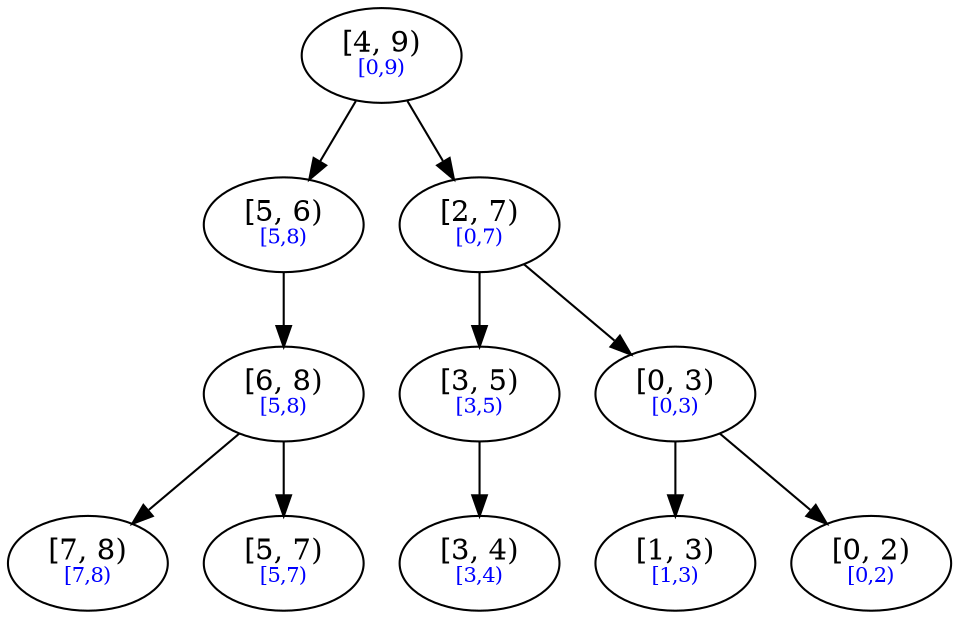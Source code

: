 digraph {
  ni49 [label="i49" pos="4.0,3.0!" label=<[4, 9)<br/><font point-size="10" color="blue">[0,9)</font>>]
  ni56 [label="i56" pos="8.0,2.0!" label=<[5, 6)<br/><font point-size="10" color="blue">[5,8)</font>>]
  ni68 [label="i68" pos="10.0,1.0!" label=<[6, 8)<br/><font point-size="10" color="blue">[5,8)</font>>]
  ni78 [label="i78" pos="11.0,0.0!" label=<[7, 8)<br/><font point-size="10" color="blue">[7,8)</font>>]
  ni57 [label="i57" pos="9.0,0.0!" label=<[5, 7)<br/><font point-size="10" color="blue">[5,7)</font>>]
  ni27 [label="i27" pos="0.0,2.0!" label=<[2, 7)<br/><font point-size="10" color="blue">[0,7)</font>>]
  ni35 [label="i35" pos="2.0,1.0!" label=<[3, 5)<br/><font point-size="10" color="blue">[3,5)</font>>]
  ni34 [label="i34" pos="1.0,0.0!" label=<[3, 4)<br/><font point-size="10" color="blue">[3,4)</font>>]
  ni03 [label="i03" pos="-2.0,1.0!" label=<[0, 3)<br/><font point-size="10" color="blue">[0,3)</font>>]
  ni13 [label="i13" pos="-1.0,0.0!" label=<[1, 3)<br/><font point-size="10" color="blue">[1,3)</font>>]
  ni02 [label="i02" pos="-3.0,0.0!" label=<[0, 2)<br/><font point-size="10" color="blue">[0,2)</font>>]
  ni49 -> ni56 
  ni56 -> ni68 
  ni68 -> ni78 
  ni68 -> ni57 
  ni49 -> ni27 
  ni27 -> ni35 
  ni35 -> ni34 
  ni27 -> ni03 
  ni03 -> ni13 
  ni03 -> ni02 
}